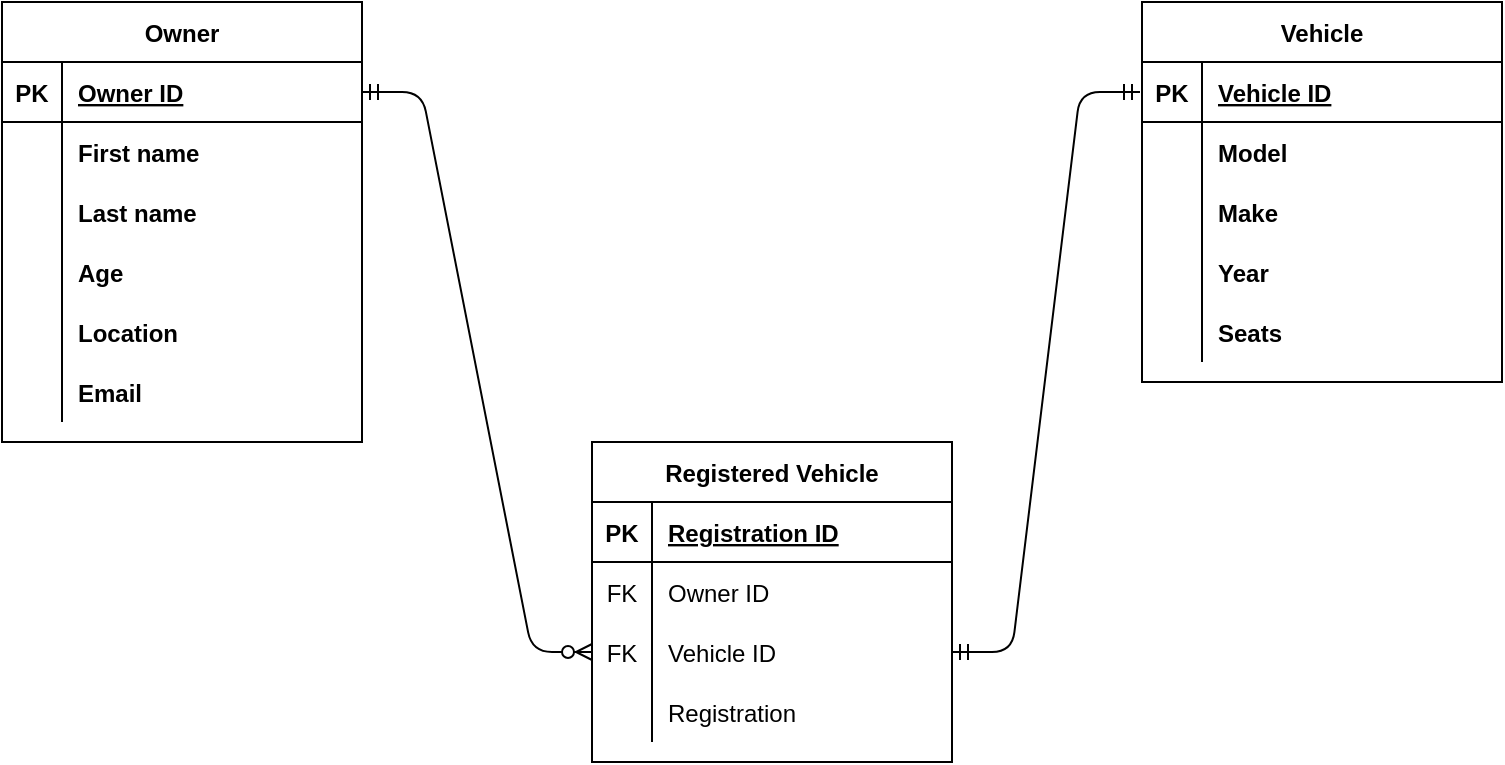 <mxfile version="14.2.6" type="device"><diagram id="jXyAnDDrqg1rkgyBx1R2" name="Page-1"><mxGraphModel dx="1422" dy="794" grid="1" gridSize="10" guides="1" tooltips="1" connect="1" arrows="1" fold="1" page="1" pageScale="1" pageWidth="850" pageHeight="1100" math="0" shadow="0"><root><mxCell id="0"/><mxCell id="1" parent="0"/><mxCell id="sCJGa0JwAKyb7UkLXK7W-1" value="Owner" style="shape=table;startSize=30;container=1;collapsible=1;childLayout=tableLayout;fixedRows=1;rowLines=0;fontStyle=1;align=center;resizeLast=1;" parent="1" vertex="1"><mxGeometry x="40" y="160" width="180" height="220" as="geometry"/></mxCell><mxCell id="sCJGa0JwAKyb7UkLXK7W-2" value="" style="shape=partialRectangle;collapsible=0;dropTarget=0;pointerEvents=0;fillColor=none;top=0;left=0;bottom=1;right=0;points=[[0,0.5],[1,0.5]];portConstraint=eastwest;" parent="sCJGa0JwAKyb7UkLXK7W-1" vertex="1"><mxGeometry y="30" width="180" height="30" as="geometry"/></mxCell><mxCell id="sCJGa0JwAKyb7UkLXK7W-3" value="PK" style="shape=partialRectangle;connectable=0;fillColor=none;top=0;left=0;bottom=0;right=0;fontStyle=1;overflow=hidden;" parent="sCJGa0JwAKyb7UkLXK7W-2" vertex="1"><mxGeometry width="30" height="30" as="geometry"/></mxCell><mxCell id="sCJGa0JwAKyb7UkLXK7W-4" value="Owner ID" style="shape=partialRectangle;connectable=0;fillColor=none;top=0;left=0;bottom=0;right=0;align=left;spacingLeft=6;fontStyle=5;overflow=hidden;" parent="sCJGa0JwAKyb7UkLXK7W-2" vertex="1"><mxGeometry x="30" width="150" height="30" as="geometry"/></mxCell><mxCell id="sCJGa0JwAKyb7UkLXK7W-5" value="" style="shape=partialRectangle;collapsible=0;dropTarget=0;pointerEvents=0;fillColor=none;top=0;left=0;bottom=0;right=0;points=[[0,0.5],[1,0.5]];portConstraint=eastwest;" parent="sCJGa0JwAKyb7UkLXK7W-1" vertex="1"><mxGeometry y="60" width="180" height="30" as="geometry"/></mxCell><mxCell id="sCJGa0JwAKyb7UkLXK7W-6" value="" style="shape=partialRectangle;connectable=0;fillColor=none;top=0;left=0;bottom=0;right=0;editable=1;overflow=hidden;" parent="sCJGa0JwAKyb7UkLXK7W-5" vertex="1"><mxGeometry width="30" height="30" as="geometry"/></mxCell><mxCell id="sCJGa0JwAKyb7UkLXK7W-7" value="First name" style="shape=partialRectangle;connectable=0;fillColor=none;top=0;left=0;bottom=0;right=0;align=left;spacingLeft=6;overflow=hidden;fontStyle=1" parent="sCJGa0JwAKyb7UkLXK7W-5" vertex="1"><mxGeometry x="30" width="150" height="30" as="geometry"/></mxCell><mxCell id="sCJGa0JwAKyb7UkLXK7W-8" value="" style="shape=partialRectangle;collapsible=0;dropTarget=0;pointerEvents=0;fillColor=none;top=0;left=0;bottom=0;right=0;points=[[0,0.5],[1,0.5]];portConstraint=eastwest;" parent="sCJGa0JwAKyb7UkLXK7W-1" vertex="1"><mxGeometry y="90" width="180" height="30" as="geometry"/></mxCell><mxCell id="sCJGa0JwAKyb7UkLXK7W-9" value="" style="shape=partialRectangle;connectable=0;fillColor=none;top=0;left=0;bottom=0;right=0;editable=1;overflow=hidden;" parent="sCJGa0JwAKyb7UkLXK7W-8" vertex="1"><mxGeometry width="30" height="30" as="geometry"/></mxCell><mxCell id="sCJGa0JwAKyb7UkLXK7W-10" value="Last name" style="shape=partialRectangle;connectable=0;fillColor=none;top=0;left=0;bottom=0;right=0;align=left;spacingLeft=6;overflow=hidden;fontStyle=1" parent="sCJGa0JwAKyb7UkLXK7W-8" vertex="1"><mxGeometry x="30" width="150" height="30" as="geometry"/></mxCell><mxCell id="sCJGa0JwAKyb7UkLXK7W-11" value="" style="shape=partialRectangle;collapsible=0;dropTarget=0;pointerEvents=0;fillColor=none;top=0;left=0;bottom=0;right=0;points=[[0,0.5],[1,0.5]];portConstraint=eastwest;" parent="sCJGa0JwAKyb7UkLXK7W-1" vertex="1"><mxGeometry y="120" width="180" height="30" as="geometry"/></mxCell><mxCell id="sCJGa0JwAKyb7UkLXK7W-12" value="" style="shape=partialRectangle;connectable=0;fillColor=none;top=0;left=0;bottom=0;right=0;editable=1;overflow=hidden;" parent="sCJGa0JwAKyb7UkLXK7W-11" vertex="1"><mxGeometry width="30" height="30" as="geometry"/></mxCell><mxCell id="sCJGa0JwAKyb7UkLXK7W-13" value="Age" style="shape=partialRectangle;connectable=0;fillColor=none;top=0;left=0;bottom=0;right=0;align=left;spacingLeft=6;overflow=hidden;fontStyle=1" parent="sCJGa0JwAKyb7UkLXK7W-11" vertex="1"><mxGeometry x="30" width="150" height="30" as="geometry"/></mxCell><mxCell id="sCJGa0JwAKyb7UkLXK7W-41" value="" style="shape=partialRectangle;collapsible=0;dropTarget=0;pointerEvents=0;fillColor=none;top=0;left=0;bottom=0;right=0;points=[[0,0.5],[1,0.5]];portConstraint=eastwest;" parent="sCJGa0JwAKyb7UkLXK7W-1" vertex="1"><mxGeometry y="150" width="180" height="30" as="geometry"/></mxCell><mxCell id="sCJGa0JwAKyb7UkLXK7W-42" value="" style="shape=partialRectangle;connectable=0;fillColor=none;top=0;left=0;bottom=0;right=0;editable=1;overflow=hidden;" parent="sCJGa0JwAKyb7UkLXK7W-41" vertex="1"><mxGeometry width="30" height="30" as="geometry"/></mxCell><mxCell id="sCJGa0JwAKyb7UkLXK7W-43" value="Location" style="shape=partialRectangle;connectable=0;fillColor=none;top=0;left=0;bottom=0;right=0;align=left;spacingLeft=6;overflow=hidden;fontStyle=1" parent="sCJGa0JwAKyb7UkLXK7W-41" vertex="1"><mxGeometry x="30" width="150" height="30" as="geometry"/></mxCell><mxCell id="sCJGa0JwAKyb7UkLXK7W-44" value="" style="shape=partialRectangle;collapsible=0;dropTarget=0;pointerEvents=0;fillColor=none;top=0;left=0;bottom=0;right=0;points=[[0,0.5],[1,0.5]];portConstraint=eastwest;" parent="sCJGa0JwAKyb7UkLXK7W-1" vertex="1"><mxGeometry y="180" width="180" height="30" as="geometry"/></mxCell><mxCell id="sCJGa0JwAKyb7UkLXK7W-45" value="" style="shape=partialRectangle;connectable=0;fillColor=none;top=0;left=0;bottom=0;right=0;editable=1;overflow=hidden;" parent="sCJGa0JwAKyb7UkLXK7W-44" vertex="1"><mxGeometry width="30" height="30" as="geometry"/></mxCell><mxCell id="sCJGa0JwAKyb7UkLXK7W-46" value="Email" style="shape=partialRectangle;connectable=0;fillColor=none;top=0;left=0;bottom=0;right=0;align=left;spacingLeft=6;overflow=hidden;fontStyle=1" parent="sCJGa0JwAKyb7UkLXK7W-44" vertex="1"><mxGeometry x="30" width="150" height="30" as="geometry"/></mxCell><mxCell id="sCJGa0JwAKyb7UkLXK7W-14" value="Registered Vehicle" style="shape=table;startSize=30;container=1;collapsible=1;childLayout=tableLayout;fixedRows=1;rowLines=0;fontStyle=1;align=center;resizeLast=1;" parent="1" vertex="1"><mxGeometry x="335" y="380" width="180" height="160" as="geometry"/></mxCell><mxCell id="sCJGa0JwAKyb7UkLXK7W-15" value="" style="shape=partialRectangle;collapsible=0;dropTarget=0;pointerEvents=0;fillColor=none;top=0;left=0;bottom=1;right=0;points=[[0,0.5],[1,0.5]];portConstraint=eastwest;" parent="sCJGa0JwAKyb7UkLXK7W-14" vertex="1"><mxGeometry y="30" width="180" height="30" as="geometry"/></mxCell><mxCell id="sCJGa0JwAKyb7UkLXK7W-16" value="PK" style="shape=partialRectangle;connectable=0;fillColor=none;top=0;left=0;bottom=0;right=0;fontStyle=1;overflow=hidden;" parent="sCJGa0JwAKyb7UkLXK7W-15" vertex="1"><mxGeometry width="30" height="30" as="geometry"/></mxCell><mxCell id="sCJGa0JwAKyb7UkLXK7W-17" value="Registration ID" style="shape=partialRectangle;connectable=0;fillColor=none;top=0;left=0;bottom=0;right=0;align=left;spacingLeft=6;fontStyle=5;overflow=hidden;" parent="sCJGa0JwAKyb7UkLXK7W-15" vertex="1"><mxGeometry x="30" width="150" height="30" as="geometry"/></mxCell><mxCell id="sCJGa0JwAKyb7UkLXK7W-18" value="" style="shape=partialRectangle;collapsible=0;dropTarget=0;pointerEvents=0;fillColor=none;top=0;left=0;bottom=0;right=0;points=[[0,0.5],[1,0.5]];portConstraint=eastwest;" parent="sCJGa0JwAKyb7UkLXK7W-14" vertex="1"><mxGeometry y="60" width="180" height="30" as="geometry"/></mxCell><mxCell id="sCJGa0JwAKyb7UkLXK7W-19" value="FK" style="shape=partialRectangle;connectable=0;fillColor=none;top=0;left=0;bottom=0;right=0;editable=1;overflow=hidden;" parent="sCJGa0JwAKyb7UkLXK7W-18" vertex="1"><mxGeometry width="30" height="30" as="geometry"/></mxCell><mxCell id="sCJGa0JwAKyb7UkLXK7W-20" value="Owner ID" style="shape=partialRectangle;connectable=0;fillColor=none;top=0;left=0;bottom=0;right=0;align=left;spacingLeft=6;overflow=hidden;" parent="sCJGa0JwAKyb7UkLXK7W-18" vertex="1"><mxGeometry x="30" width="150" height="30" as="geometry"/></mxCell><mxCell id="sCJGa0JwAKyb7UkLXK7W-21" value="" style="shape=partialRectangle;collapsible=0;dropTarget=0;pointerEvents=0;fillColor=none;top=0;left=0;bottom=0;right=0;points=[[0,0.5],[1,0.5]];portConstraint=eastwest;" parent="sCJGa0JwAKyb7UkLXK7W-14" vertex="1"><mxGeometry y="90" width="180" height="30" as="geometry"/></mxCell><mxCell id="sCJGa0JwAKyb7UkLXK7W-22" value="FK" style="shape=partialRectangle;connectable=0;fillColor=none;top=0;left=0;bottom=0;right=0;editable=1;overflow=hidden;" parent="sCJGa0JwAKyb7UkLXK7W-21" vertex="1"><mxGeometry width="30" height="30" as="geometry"/></mxCell><mxCell id="sCJGa0JwAKyb7UkLXK7W-23" value="Vehicle ID" style="shape=partialRectangle;connectable=0;fillColor=none;top=0;left=0;bottom=0;right=0;align=left;spacingLeft=6;overflow=hidden;" parent="sCJGa0JwAKyb7UkLXK7W-21" vertex="1"><mxGeometry x="30" width="150" height="30" as="geometry"/></mxCell><mxCell id="sCJGa0JwAKyb7UkLXK7W-24" value="" style="shape=partialRectangle;collapsible=0;dropTarget=0;pointerEvents=0;fillColor=none;top=0;left=0;bottom=0;right=0;points=[[0,0.5],[1,0.5]];portConstraint=eastwest;" parent="sCJGa0JwAKyb7UkLXK7W-14" vertex="1"><mxGeometry y="120" width="180" height="30" as="geometry"/></mxCell><mxCell id="sCJGa0JwAKyb7UkLXK7W-25" value="" style="shape=partialRectangle;connectable=0;fillColor=none;top=0;left=0;bottom=0;right=0;editable=1;overflow=hidden;" parent="sCJGa0JwAKyb7UkLXK7W-24" vertex="1"><mxGeometry width="30" height="30" as="geometry"/></mxCell><mxCell id="sCJGa0JwAKyb7UkLXK7W-26" value="Registration" style="shape=partialRectangle;connectable=0;fillColor=none;top=0;left=0;bottom=0;right=0;align=left;spacingLeft=6;overflow=hidden;" parent="sCJGa0JwAKyb7UkLXK7W-24" vertex="1"><mxGeometry x="30" width="150" height="30" as="geometry"/></mxCell><mxCell id="sCJGa0JwAKyb7UkLXK7W-27" value="Vehicle" style="shape=table;startSize=30;container=1;collapsible=1;childLayout=tableLayout;fixedRows=1;rowLines=0;fontStyle=1;align=center;resizeLast=1;" parent="1" vertex="1"><mxGeometry x="610" y="160" width="180" height="190" as="geometry"/></mxCell><mxCell id="sZmGmK_0JmH8nr0SySPQ-1" value="" style="shape=partialRectangle;collapsible=0;dropTarget=0;pointerEvents=0;fillColor=none;top=0;left=0;bottom=1;right=0;points=[[0,0.5],[1,0.5]];portConstraint=eastwest;" parent="sCJGa0JwAKyb7UkLXK7W-27" vertex="1"><mxGeometry y="30" width="180" height="30" as="geometry"/></mxCell><mxCell id="sZmGmK_0JmH8nr0SySPQ-2" value="PK" style="shape=partialRectangle;connectable=0;fillColor=none;top=0;left=0;bottom=0;right=0;fontStyle=1;overflow=hidden;" parent="sZmGmK_0JmH8nr0SySPQ-1" vertex="1"><mxGeometry width="30" height="30" as="geometry"/></mxCell><mxCell id="sZmGmK_0JmH8nr0SySPQ-3" value="Vehicle ID" style="shape=partialRectangle;connectable=0;fillColor=none;top=0;left=0;bottom=0;right=0;align=left;spacingLeft=6;fontStyle=5;overflow=hidden;" parent="sZmGmK_0JmH8nr0SySPQ-1" vertex="1"><mxGeometry x="30" width="150" height="30" as="geometry"/></mxCell><mxCell id="sCJGa0JwAKyb7UkLXK7W-31" value="" style="shape=partialRectangle;collapsible=0;dropTarget=0;pointerEvents=0;fillColor=none;top=0;left=0;bottom=0;right=0;points=[[0,0.5],[1,0.5]];portConstraint=eastwest;" parent="sCJGa0JwAKyb7UkLXK7W-27" vertex="1"><mxGeometry y="60" width="180" height="30" as="geometry"/></mxCell><mxCell id="sCJGa0JwAKyb7UkLXK7W-32" value="" style="shape=partialRectangle;connectable=0;fillColor=none;top=0;left=0;bottom=0;right=0;editable=1;overflow=hidden;" parent="sCJGa0JwAKyb7UkLXK7W-31" vertex="1"><mxGeometry width="30" height="30" as="geometry"/></mxCell><mxCell id="sCJGa0JwAKyb7UkLXK7W-33" value="Model" style="shape=partialRectangle;connectable=0;fillColor=none;top=0;left=0;bottom=0;right=0;align=left;spacingLeft=6;overflow=hidden;fontStyle=1" parent="sCJGa0JwAKyb7UkLXK7W-31" vertex="1"><mxGeometry x="30" width="150" height="30" as="geometry"/></mxCell><mxCell id="sCJGa0JwAKyb7UkLXK7W-34" value="" style="shape=partialRectangle;collapsible=0;dropTarget=0;pointerEvents=0;fillColor=none;top=0;left=0;bottom=0;right=0;points=[[0,0.5],[1,0.5]];portConstraint=eastwest;" parent="sCJGa0JwAKyb7UkLXK7W-27" vertex="1"><mxGeometry y="90" width="180" height="30" as="geometry"/></mxCell><mxCell id="sCJGa0JwAKyb7UkLXK7W-35" value="" style="shape=partialRectangle;connectable=0;fillColor=none;top=0;left=0;bottom=0;right=0;editable=1;overflow=hidden;" parent="sCJGa0JwAKyb7UkLXK7W-34" vertex="1"><mxGeometry width="30" height="30" as="geometry"/></mxCell><mxCell id="sCJGa0JwAKyb7UkLXK7W-36" value="Make" style="shape=partialRectangle;connectable=0;fillColor=none;top=0;left=0;bottom=0;right=0;align=left;spacingLeft=6;overflow=hidden;fontStyle=1" parent="sCJGa0JwAKyb7UkLXK7W-34" vertex="1"><mxGeometry x="30" width="150" height="30" as="geometry"/></mxCell><mxCell id="sCJGa0JwAKyb7UkLXK7W-37" value="" style="shape=partialRectangle;collapsible=0;dropTarget=0;pointerEvents=0;fillColor=none;top=0;left=0;bottom=0;right=0;points=[[0,0.5],[1,0.5]];portConstraint=eastwest;" parent="sCJGa0JwAKyb7UkLXK7W-27" vertex="1"><mxGeometry y="120" width="180" height="30" as="geometry"/></mxCell><mxCell id="sCJGa0JwAKyb7UkLXK7W-38" value="" style="shape=partialRectangle;connectable=0;fillColor=none;top=0;left=0;bottom=0;right=0;editable=1;overflow=hidden;" parent="sCJGa0JwAKyb7UkLXK7W-37" vertex="1"><mxGeometry width="30" height="30" as="geometry"/></mxCell><mxCell id="sCJGa0JwAKyb7UkLXK7W-39" value="Year" style="shape=partialRectangle;connectable=0;fillColor=none;top=0;left=0;bottom=0;right=0;align=left;spacingLeft=6;overflow=hidden;fontStyle=1" parent="sCJGa0JwAKyb7UkLXK7W-37" vertex="1"><mxGeometry x="30" width="150" height="30" as="geometry"/></mxCell><mxCell id="sCJGa0JwAKyb7UkLXK7W-47" value="" style="shape=partialRectangle;collapsible=0;dropTarget=0;pointerEvents=0;fillColor=none;top=0;left=0;bottom=0;right=0;points=[[0,0.5],[1,0.5]];portConstraint=eastwest;" parent="sCJGa0JwAKyb7UkLXK7W-27" vertex="1"><mxGeometry y="150" width="180" height="30" as="geometry"/></mxCell><mxCell id="sCJGa0JwAKyb7UkLXK7W-48" value="" style="shape=partialRectangle;connectable=0;fillColor=none;top=0;left=0;bottom=0;right=0;editable=1;overflow=hidden;" parent="sCJGa0JwAKyb7UkLXK7W-47" vertex="1"><mxGeometry width="30" height="30" as="geometry"/></mxCell><mxCell id="sCJGa0JwAKyb7UkLXK7W-49" value="Seats" style="shape=partialRectangle;connectable=0;fillColor=none;top=0;left=0;bottom=0;right=0;align=left;spacingLeft=6;overflow=hidden;fontStyle=1" parent="sCJGa0JwAKyb7UkLXK7W-47" vertex="1"><mxGeometry x="30" width="150" height="30" as="geometry"/></mxCell><mxCell id="sCJGa0JwAKyb7UkLXK7W-50" value="" style="edgeStyle=entityRelationEdgeStyle;fontSize=12;html=1;endArrow=ERmandOne;startArrow=ERmandOne;exitX=1;exitY=0.5;exitDx=0;exitDy=0;endFill=0;" parent="1" source="sCJGa0JwAKyb7UkLXK7W-21" edge="1"><mxGeometry width="100" height="100" relative="1" as="geometry"><mxPoint x="120" y="600" as="sourcePoint"/><mxPoint x="609" y="205" as="targetPoint"/></mxGeometry></mxCell><mxCell id="sCJGa0JwAKyb7UkLXK7W-51" value="" style="edgeStyle=entityRelationEdgeStyle;fontSize=12;html=1;endArrow=ERzeroToMany;startArrow=ERmandOne;exitX=1;exitY=0.5;exitDx=0;exitDy=0;endFill=1;entryX=0;entryY=0.5;entryDx=0;entryDy=0;" parent="1" source="sCJGa0JwAKyb7UkLXK7W-2" target="sCJGa0JwAKyb7UkLXK7W-21" edge="1"><mxGeometry width="100" height="100" relative="1" as="geometry"><mxPoint x="80" y="520" as="sourcePoint"/><mxPoint x="335" y="455" as="targetPoint"/></mxGeometry></mxCell></root></mxGraphModel></diagram></mxfile>